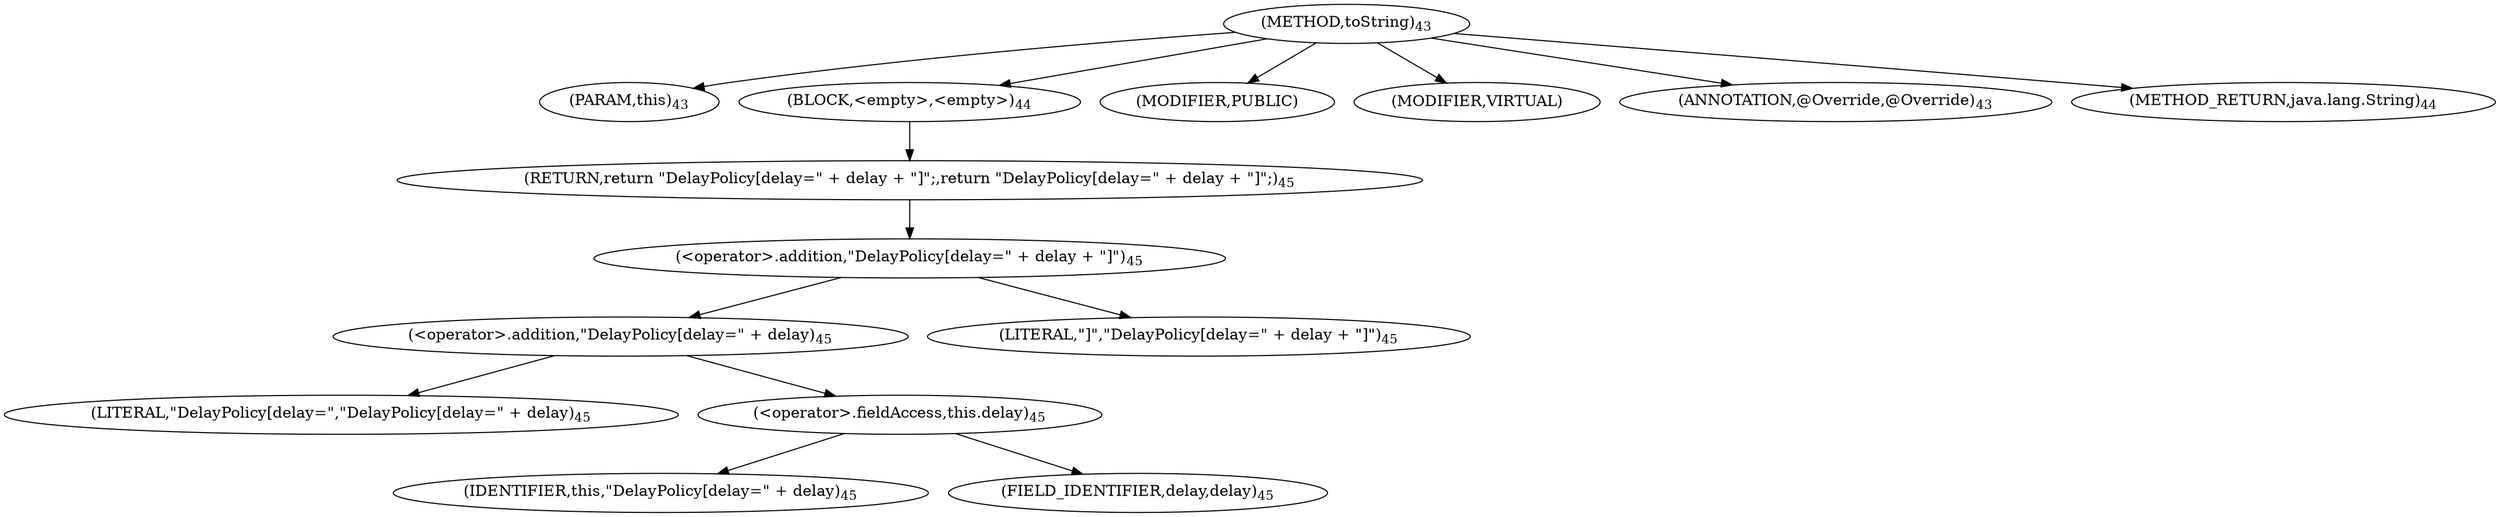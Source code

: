digraph "toString" {  
"40" [label = <(METHOD,toString)<SUB>43</SUB>> ]
"41" [label = <(PARAM,this)<SUB>43</SUB>> ]
"42" [label = <(BLOCK,&lt;empty&gt;,&lt;empty&gt;)<SUB>44</SUB>> ]
"43" [label = <(RETURN,return &quot;DelayPolicy[delay=&quot; + delay + &quot;]&quot;;,return &quot;DelayPolicy[delay=&quot; + delay + &quot;]&quot;;)<SUB>45</SUB>> ]
"44" [label = <(&lt;operator&gt;.addition,&quot;DelayPolicy[delay=&quot; + delay + &quot;]&quot;)<SUB>45</SUB>> ]
"45" [label = <(&lt;operator&gt;.addition,&quot;DelayPolicy[delay=&quot; + delay)<SUB>45</SUB>> ]
"46" [label = <(LITERAL,&quot;DelayPolicy[delay=&quot;,&quot;DelayPolicy[delay=&quot; + delay)<SUB>45</SUB>> ]
"47" [label = <(&lt;operator&gt;.fieldAccess,this.delay)<SUB>45</SUB>> ]
"48" [label = <(IDENTIFIER,this,&quot;DelayPolicy[delay=&quot; + delay)<SUB>45</SUB>> ]
"49" [label = <(FIELD_IDENTIFIER,delay,delay)<SUB>45</SUB>> ]
"50" [label = <(LITERAL,&quot;]&quot;,&quot;DelayPolicy[delay=&quot; + delay + &quot;]&quot;)<SUB>45</SUB>> ]
"51" [label = <(MODIFIER,PUBLIC)> ]
"52" [label = <(MODIFIER,VIRTUAL)> ]
"53" [label = <(ANNOTATION,@Override,@Override)<SUB>43</SUB>> ]
"54" [label = <(METHOD_RETURN,java.lang.String)<SUB>44</SUB>> ]
  "40" -> "41" 
  "40" -> "42" 
  "40" -> "51" 
  "40" -> "52" 
  "40" -> "53" 
  "40" -> "54" 
  "42" -> "43" 
  "43" -> "44" 
  "44" -> "45" 
  "44" -> "50" 
  "45" -> "46" 
  "45" -> "47" 
  "47" -> "48" 
  "47" -> "49" 
}
